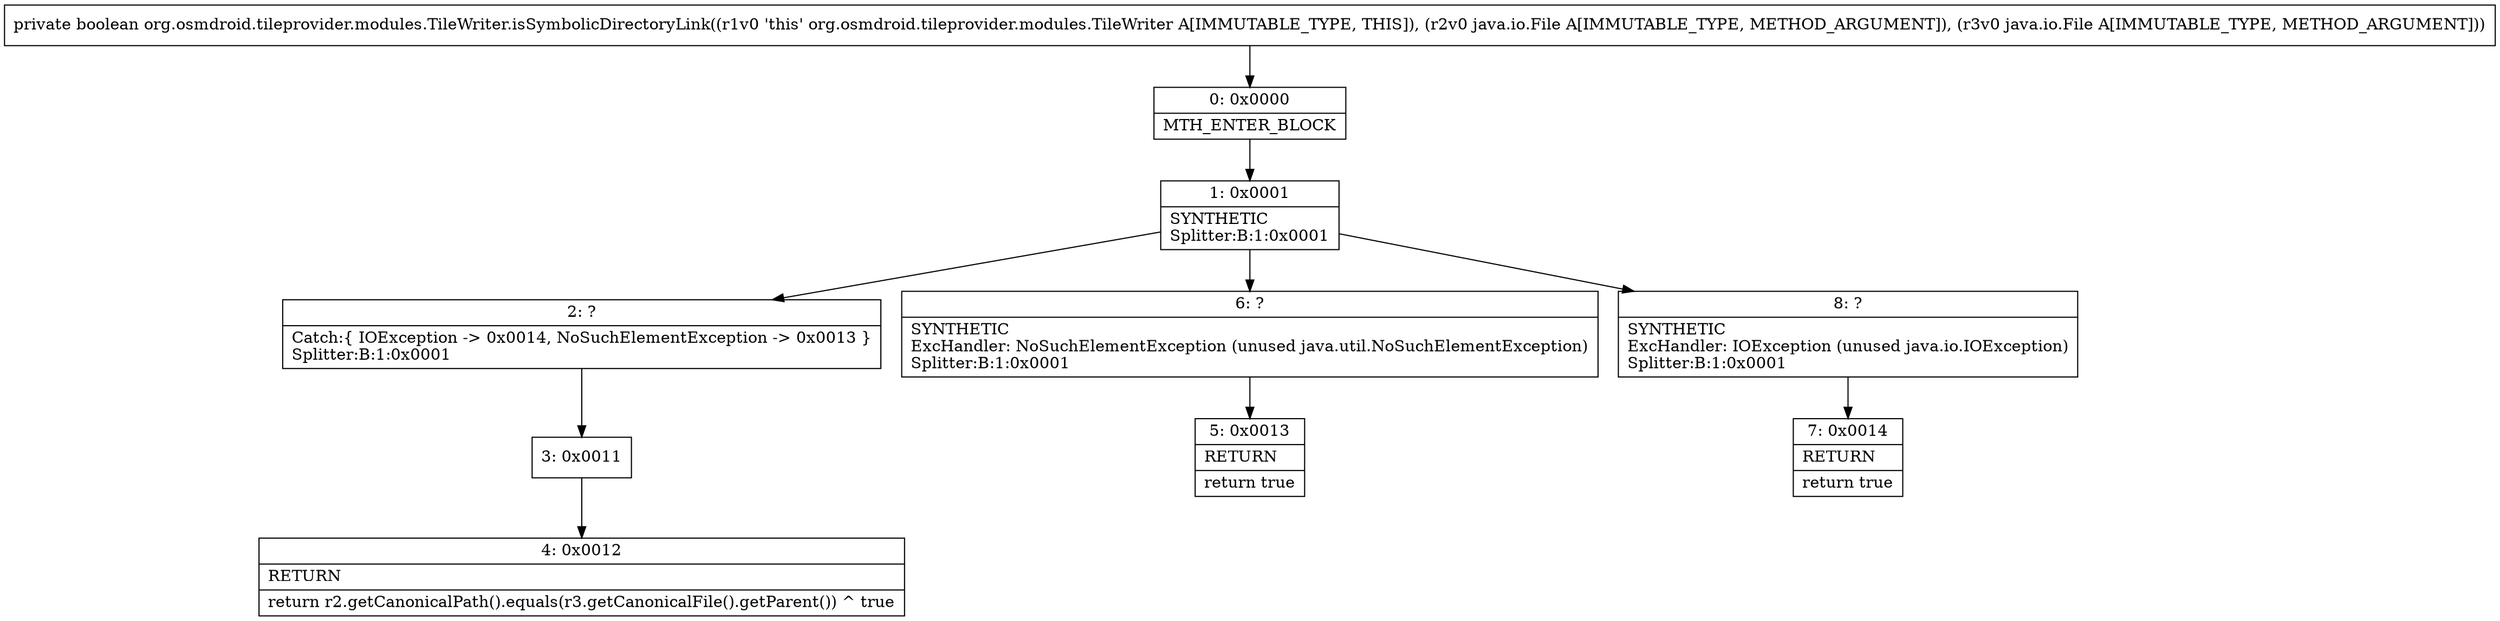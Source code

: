 digraph "CFG fororg.osmdroid.tileprovider.modules.TileWriter.isSymbolicDirectoryLink(Ljava\/io\/File;Ljava\/io\/File;)Z" {
Node_0 [shape=record,label="{0\:\ 0x0000|MTH_ENTER_BLOCK\l}"];
Node_1 [shape=record,label="{1\:\ 0x0001|SYNTHETIC\lSplitter:B:1:0x0001\l}"];
Node_2 [shape=record,label="{2\:\ ?|Catch:\{ IOException \-\> 0x0014, NoSuchElementException \-\> 0x0013 \}\lSplitter:B:1:0x0001\l}"];
Node_3 [shape=record,label="{3\:\ 0x0011}"];
Node_4 [shape=record,label="{4\:\ 0x0012|RETURN\l|return r2.getCanonicalPath().equals(r3.getCanonicalFile().getParent()) ^ true\l}"];
Node_5 [shape=record,label="{5\:\ 0x0013|RETURN\l|return true\l}"];
Node_6 [shape=record,label="{6\:\ ?|SYNTHETIC\lExcHandler: NoSuchElementException (unused java.util.NoSuchElementException)\lSplitter:B:1:0x0001\l}"];
Node_7 [shape=record,label="{7\:\ 0x0014|RETURN\l|return true\l}"];
Node_8 [shape=record,label="{8\:\ ?|SYNTHETIC\lExcHandler: IOException (unused java.io.IOException)\lSplitter:B:1:0x0001\l}"];
MethodNode[shape=record,label="{private boolean org.osmdroid.tileprovider.modules.TileWriter.isSymbolicDirectoryLink((r1v0 'this' org.osmdroid.tileprovider.modules.TileWriter A[IMMUTABLE_TYPE, THIS]), (r2v0 java.io.File A[IMMUTABLE_TYPE, METHOD_ARGUMENT]), (r3v0 java.io.File A[IMMUTABLE_TYPE, METHOD_ARGUMENT])) }"];
MethodNode -> Node_0;
Node_0 -> Node_1;
Node_1 -> Node_2;
Node_1 -> Node_8;
Node_1 -> Node_6;
Node_2 -> Node_3;
Node_3 -> Node_4;
Node_6 -> Node_5;
Node_8 -> Node_7;
}

